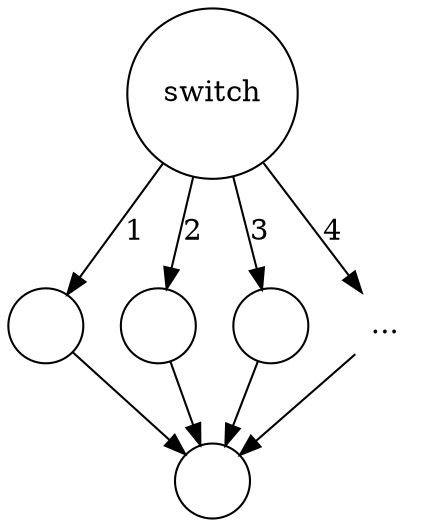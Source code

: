 digraph {
	node [shape=circle];
	switch[label="switch"];
	case1[label=""];
	case2[label=""];
	case3[label=""];
	case4[label="...",penwidth="0"];
	exit[label=""];

	switch -> case1[label="1"];
	switch -> case2[label="2"];
	switch -> case3[label="3"];
	switch -> case4[label="4"];
	case1, case2, case3, case4 -> exit;
}